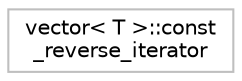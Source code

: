 digraph "Graphical Class Hierarchy"
{
 // LATEX_PDF_SIZE
  edge [fontname="Helvetica",fontsize="10",labelfontname="Helvetica",labelfontsize="10"];
  node [fontname="Helvetica",fontsize="10",shape=record];
  rankdir="LR";
  Node0 [label="vector\< T \>::const\l_reverse_iterator",height=0.2,width=0.4,color="grey75", fillcolor="white", style="filled",tooltip="STL iterator class."];
}
